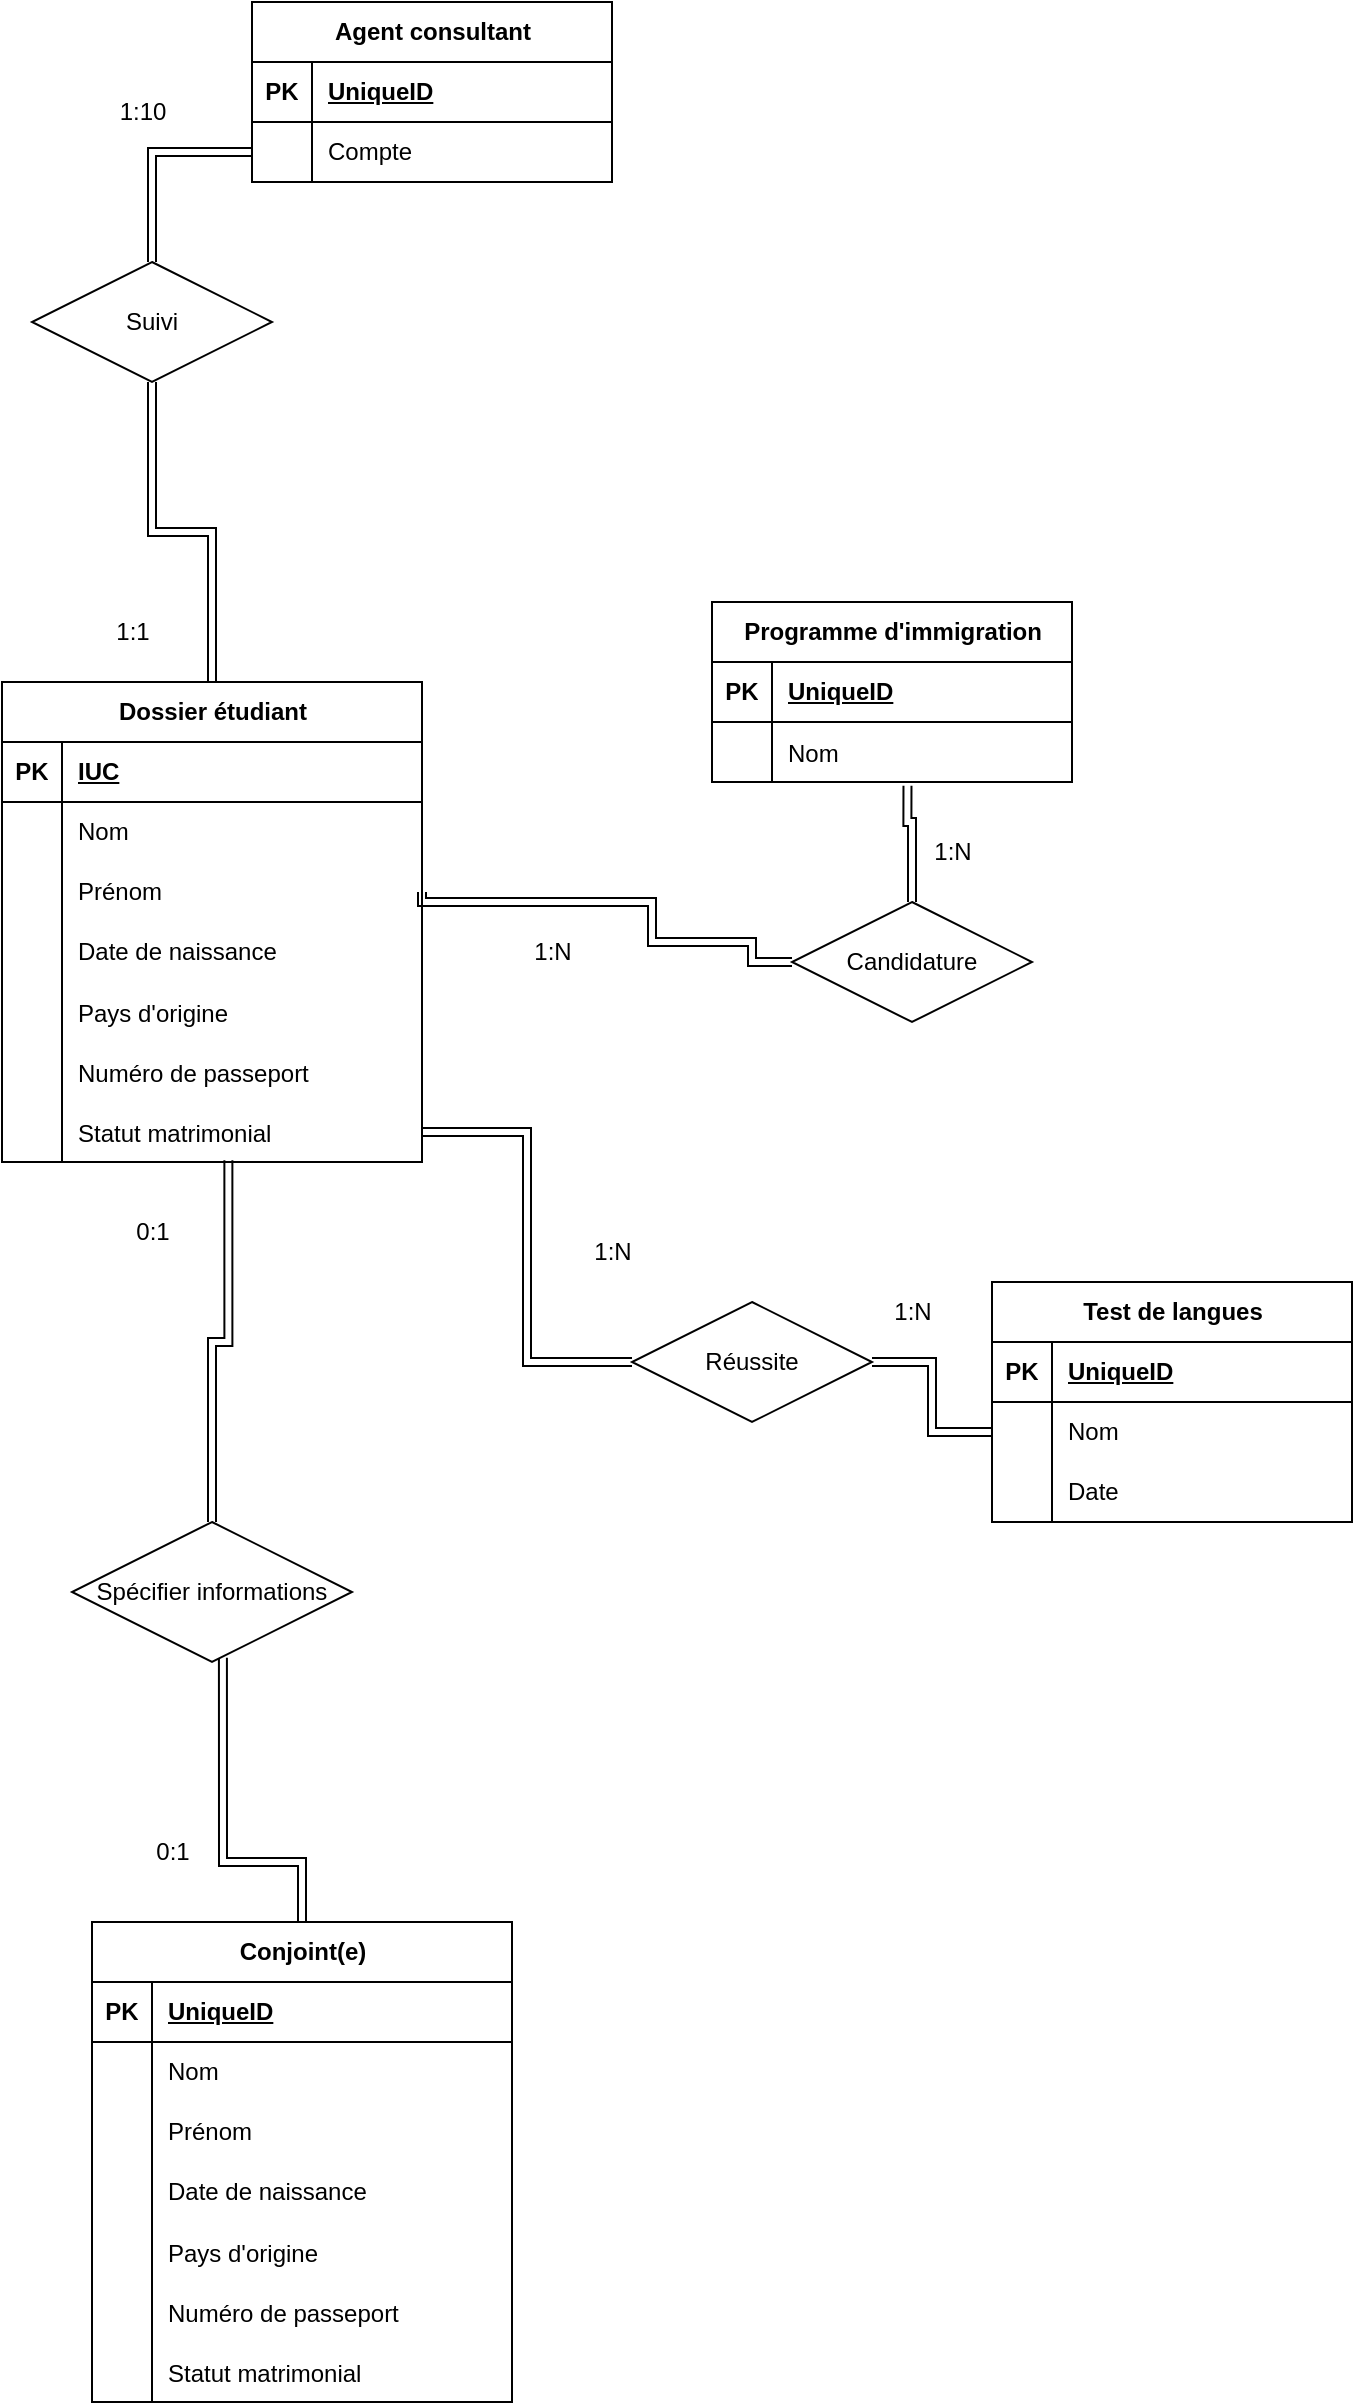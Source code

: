 <mxfile version="23.1.5" type="device">
  <diagram name="Page-1" id="6LHw1QpoeoMNpaVrn_r7">
    <mxGraphModel dx="1304" dy="760" grid="1" gridSize="10" guides="1" tooltips="1" connect="1" arrows="1" fold="1" page="1" pageScale="1" pageWidth="850" pageHeight="1100" math="0" shadow="0">
      <root>
        <mxCell id="0" />
        <mxCell id="1" parent="0" />
        <mxCell id="aFXjboMCCzBRaCECPNzV-20" value="Dossier étudiant" style="shape=table;startSize=30;container=1;collapsible=1;childLayout=tableLayout;fixedRows=1;rowLines=0;fontStyle=1;align=center;resizeLast=1;html=1;" vertex="1" parent="1">
          <mxGeometry x="25" y="440" width="210" height="240" as="geometry">
            <mxRectangle x="10" y="240" width="90" height="30" as="alternateBounds" />
          </mxGeometry>
        </mxCell>
        <mxCell id="aFXjboMCCzBRaCECPNzV-21" value="" style="shape=tableRow;horizontal=0;startSize=0;swimlaneHead=0;swimlaneBody=0;fillColor=none;collapsible=0;dropTarget=0;points=[[0,0.5],[1,0.5]];portConstraint=eastwest;top=0;left=0;right=0;bottom=1;" vertex="1" parent="aFXjboMCCzBRaCECPNzV-20">
          <mxGeometry y="30" width="210" height="30" as="geometry" />
        </mxCell>
        <mxCell id="aFXjboMCCzBRaCECPNzV-22" value="PK" style="shape=partialRectangle;connectable=0;fillColor=none;top=0;left=0;bottom=0;right=0;fontStyle=1;overflow=hidden;whiteSpace=wrap;html=1;" vertex="1" parent="aFXjboMCCzBRaCECPNzV-21">
          <mxGeometry width="30" height="30" as="geometry">
            <mxRectangle width="30" height="30" as="alternateBounds" />
          </mxGeometry>
        </mxCell>
        <mxCell id="aFXjboMCCzBRaCECPNzV-23" value="IUC" style="shape=partialRectangle;connectable=0;fillColor=none;top=0;left=0;bottom=0;right=0;align=left;spacingLeft=6;fontStyle=5;overflow=hidden;whiteSpace=wrap;html=1;" vertex="1" parent="aFXjboMCCzBRaCECPNzV-21">
          <mxGeometry x="30" width="180" height="30" as="geometry">
            <mxRectangle width="180" height="30" as="alternateBounds" />
          </mxGeometry>
        </mxCell>
        <mxCell id="aFXjboMCCzBRaCECPNzV-24" value="" style="shape=tableRow;horizontal=0;startSize=0;swimlaneHead=0;swimlaneBody=0;fillColor=none;collapsible=0;dropTarget=0;points=[[0,0.5],[1,0.5]];portConstraint=eastwest;top=0;left=0;right=0;bottom=0;" vertex="1" parent="aFXjboMCCzBRaCECPNzV-20">
          <mxGeometry y="60" width="210" height="30" as="geometry" />
        </mxCell>
        <mxCell id="aFXjboMCCzBRaCECPNzV-25" value="" style="shape=partialRectangle;connectable=0;fillColor=none;top=0;left=0;bottom=0;right=0;editable=1;overflow=hidden;whiteSpace=wrap;html=1;" vertex="1" parent="aFXjboMCCzBRaCECPNzV-24">
          <mxGeometry width="30" height="30" as="geometry">
            <mxRectangle width="30" height="30" as="alternateBounds" />
          </mxGeometry>
        </mxCell>
        <mxCell id="aFXjboMCCzBRaCECPNzV-26" value="Nom" style="shape=partialRectangle;connectable=0;fillColor=none;top=0;left=0;bottom=0;right=0;align=left;spacingLeft=6;overflow=hidden;whiteSpace=wrap;html=1;" vertex="1" parent="aFXjboMCCzBRaCECPNzV-24">
          <mxGeometry x="30" width="180" height="30" as="geometry">
            <mxRectangle width="180" height="30" as="alternateBounds" />
          </mxGeometry>
        </mxCell>
        <mxCell id="aFXjboMCCzBRaCECPNzV-27" value="" style="shape=tableRow;horizontal=0;startSize=0;swimlaneHead=0;swimlaneBody=0;fillColor=none;collapsible=0;dropTarget=0;points=[[0,0.5],[1,0.5]];portConstraint=eastwest;top=0;left=0;right=0;bottom=0;" vertex="1" parent="aFXjboMCCzBRaCECPNzV-20">
          <mxGeometry y="90" width="210" height="30" as="geometry" />
        </mxCell>
        <mxCell id="aFXjboMCCzBRaCECPNzV-28" value="" style="shape=partialRectangle;connectable=0;fillColor=none;top=0;left=0;bottom=0;right=0;editable=1;overflow=hidden;whiteSpace=wrap;html=1;" vertex="1" parent="aFXjboMCCzBRaCECPNzV-27">
          <mxGeometry width="30" height="30" as="geometry">
            <mxRectangle width="30" height="30" as="alternateBounds" />
          </mxGeometry>
        </mxCell>
        <mxCell id="aFXjboMCCzBRaCECPNzV-29" value="Prénom" style="shape=partialRectangle;connectable=0;fillColor=none;top=0;left=0;bottom=0;right=0;align=left;spacingLeft=6;overflow=hidden;whiteSpace=wrap;html=1;" vertex="1" parent="aFXjboMCCzBRaCECPNzV-27">
          <mxGeometry x="30" width="180" height="30" as="geometry">
            <mxRectangle width="180" height="30" as="alternateBounds" />
          </mxGeometry>
        </mxCell>
        <mxCell id="aFXjboMCCzBRaCECPNzV-30" value="" style="shape=tableRow;horizontal=0;startSize=0;swimlaneHead=0;swimlaneBody=0;fillColor=none;collapsible=0;dropTarget=0;points=[[0,0.5],[1,0.5]];portConstraint=eastwest;top=0;left=0;right=0;bottom=0;" vertex="1" parent="aFXjboMCCzBRaCECPNzV-20">
          <mxGeometry y="120" width="210" height="30" as="geometry" />
        </mxCell>
        <mxCell id="aFXjboMCCzBRaCECPNzV-31" value="" style="shape=partialRectangle;connectable=0;fillColor=none;top=0;left=0;bottom=0;right=0;editable=1;overflow=hidden;whiteSpace=wrap;html=1;" vertex="1" parent="aFXjboMCCzBRaCECPNzV-30">
          <mxGeometry width="30" height="30" as="geometry">
            <mxRectangle width="30" height="30" as="alternateBounds" />
          </mxGeometry>
        </mxCell>
        <mxCell id="aFXjboMCCzBRaCECPNzV-32" value="Date de naissance" style="shape=partialRectangle;connectable=0;fillColor=none;top=0;left=0;bottom=0;right=0;align=left;spacingLeft=6;overflow=hidden;whiteSpace=wrap;html=1;" vertex="1" parent="aFXjboMCCzBRaCECPNzV-30">
          <mxGeometry x="30" width="180" height="30" as="geometry">
            <mxRectangle width="180" height="30" as="alternateBounds" />
          </mxGeometry>
        </mxCell>
        <mxCell id="aFXjboMCCzBRaCECPNzV-34" value="" style="shape=tableRow;horizontal=0;startSize=0;swimlaneHead=0;swimlaneBody=0;fillColor=none;collapsible=0;dropTarget=0;points=[[0,0.5],[1,0.5]];portConstraint=eastwest;top=0;left=0;right=0;bottom=0;" vertex="1" parent="aFXjboMCCzBRaCECPNzV-20">
          <mxGeometry y="150" width="210" height="30" as="geometry" />
        </mxCell>
        <mxCell id="aFXjboMCCzBRaCECPNzV-35" value="" style="shape=partialRectangle;connectable=0;fillColor=none;top=0;left=0;bottom=0;right=0;editable=1;overflow=hidden;" vertex="1" parent="aFXjboMCCzBRaCECPNzV-34">
          <mxGeometry width="30" height="30" as="geometry">
            <mxRectangle width="30" height="30" as="alternateBounds" />
          </mxGeometry>
        </mxCell>
        <mxCell id="aFXjboMCCzBRaCECPNzV-36" value="Pays d&#39;origine" style="shape=partialRectangle;connectable=0;fillColor=none;top=0;left=0;bottom=0;right=0;align=left;spacingLeft=6;overflow=hidden;" vertex="1" parent="aFXjboMCCzBRaCECPNzV-34">
          <mxGeometry x="30" width="180" height="30" as="geometry">
            <mxRectangle width="180" height="30" as="alternateBounds" />
          </mxGeometry>
        </mxCell>
        <mxCell id="aFXjboMCCzBRaCECPNzV-37" value="" style="shape=tableRow;horizontal=0;startSize=0;swimlaneHead=0;swimlaneBody=0;fillColor=none;collapsible=0;dropTarget=0;points=[[0,0.5],[1,0.5]];portConstraint=eastwest;top=0;left=0;right=0;bottom=0;" vertex="1" parent="aFXjboMCCzBRaCECPNzV-20">
          <mxGeometry y="180" width="210" height="30" as="geometry" />
        </mxCell>
        <mxCell id="aFXjboMCCzBRaCECPNzV-38" value="" style="shape=partialRectangle;connectable=0;fillColor=none;top=0;left=0;bottom=0;right=0;editable=1;overflow=hidden;" vertex="1" parent="aFXjboMCCzBRaCECPNzV-37">
          <mxGeometry width="30" height="30" as="geometry">
            <mxRectangle width="30" height="30" as="alternateBounds" />
          </mxGeometry>
        </mxCell>
        <mxCell id="aFXjboMCCzBRaCECPNzV-39" value="Numéro de passeport" style="shape=partialRectangle;connectable=0;fillColor=none;top=0;left=0;bottom=0;right=0;align=left;spacingLeft=6;overflow=hidden;" vertex="1" parent="aFXjboMCCzBRaCECPNzV-37">
          <mxGeometry x="30" width="180" height="30" as="geometry">
            <mxRectangle width="180" height="30" as="alternateBounds" />
          </mxGeometry>
        </mxCell>
        <mxCell id="aFXjboMCCzBRaCECPNzV-40" value="" style="shape=tableRow;horizontal=0;startSize=0;swimlaneHead=0;swimlaneBody=0;fillColor=none;collapsible=0;dropTarget=0;points=[[0,0.5],[1,0.5]];portConstraint=eastwest;top=0;left=0;right=0;bottom=0;" vertex="1" parent="aFXjboMCCzBRaCECPNzV-20">
          <mxGeometry y="210" width="210" height="30" as="geometry" />
        </mxCell>
        <mxCell id="aFXjboMCCzBRaCECPNzV-41" value="" style="shape=partialRectangle;connectable=0;fillColor=none;top=0;left=0;bottom=0;right=0;editable=1;overflow=hidden;" vertex="1" parent="aFXjboMCCzBRaCECPNzV-40">
          <mxGeometry width="30" height="30" as="geometry">
            <mxRectangle width="30" height="30" as="alternateBounds" />
          </mxGeometry>
        </mxCell>
        <mxCell id="aFXjboMCCzBRaCECPNzV-42" value="Statut matrimonial" style="shape=partialRectangle;connectable=0;fillColor=none;top=0;left=0;bottom=0;right=0;align=left;spacingLeft=6;overflow=hidden;" vertex="1" parent="aFXjboMCCzBRaCECPNzV-40">
          <mxGeometry x="30" width="180" height="30" as="geometry">
            <mxRectangle width="180" height="30" as="alternateBounds" />
          </mxGeometry>
        </mxCell>
        <mxCell id="aFXjboMCCzBRaCECPNzV-43" value="Programme d&#39;immigration" style="shape=table;startSize=30;container=1;collapsible=1;childLayout=tableLayout;fixedRows=1;rowLines=0;fontStyle=1;align=center;resizeLast=1;html=1;" vertex="1" parent="1">
          <mxGeometry x="380" y="400" width="180" height="90" as="geometry" />
        </mxCell>
        <mxCell id="aFXjboMCCzBRaCECPNzV-44" value="" style="shape=tableRow;horizontal=0;startSize=0;swimlaneHead=0;swimlaneBody=0;fillColor=none;collapsible=0;dropTarget=0;points=[[0,0.5],[1,0.5]];portConstraint=eastwest;top=0;left=0;right=0;bottom=1;" vertex="1" parent="aFXjboMCCzBRaCECPNzV-43">
          <mxGeometry y="30" width="180" height="30" as="geometry" />
        </mxCell>
        <mxCell id="aFXjboMCCzBRaCECPNzV-45" value="PK" style="shape=partialRectangle;connectable=0;fillColor=none;top=0;left=0;bottom=0;right=0;fontStyle=1;overflow=hidden;whiteSpace=wrap;html=1;" vertex="1" parent="aFXjboMCCzBRaCECPNzV-44">
          <mxGeometry width="30" height="30" as="geometry">
            <mxRectangle width="30" height="30" as="alternateBounds" />
          </mxGeometry>
        </mxCell>
        <mxCell id="aFXjboMCCzBRaCECPNzV-46" value="UniqueID" style="shape=partialRectangle;connectable=0;fillColor=none;top=0;left=0;bottom=0;right=0;align=left;spacingLeft=6;fontStyle=5;overflow=hidden;whiteSpace=wrap;html=1;" vertex="1" parent="aFXjboMCCzBRaCECPNzV-44">
          <mxGeometry x="30" width="150" height="30" as="geometry">
            <mxRectangle width="150" height="30" as="alternateBounds" />
          </mxGeometry>
        </mxCell>
        <mxCell id="aFXjboMCCzBRaCECPNzV-56" value="" style="shape=tableRow;horizontal=0;startSize=0;swimlaneHead=0;swimlaneBody=0;fillColor=none;collapsible=0;dropTarget=0;points=[[0,0.5],[1,0.5]];portConstraint=eastwest;top=0;left=0;right=0;bottom=0;" vertex="1" parent="aFXjboMCCzBRaCECPNzV-43">
          <mxGeometry y="60" width="180" height="30" as="geometry" />
        </mxCell>
        <mxCell id="aFXjboMCCzBRaCECPNzV-57" value="" style="shape=partialRectangle;connectable=0;fillColor=none;top=0;left=0;bottom=0;right=0;editable=1;overflow=hidden;" vertex="1" parent="aFXjboMCCzBRaCECPNzV-56">
          <mxGeometry width="30" height="30" as="geometry">
            <mxRectangle width="30" height="30" as="alternateBounds" />
          </mxGeometry>
        </mxCell>
        <mxCell id="aFXjboMCCzBRaCECPNzV-58" value="Nom" style="shape=partialRectangle;connectable=0;fillColor=none;top=0;left=0;bottom=0;right=0;align=left;spacingLeft=6;overflow=hidden;" vertex="1" parent="aFXjboMCCzBRaCECPNzV-56">
          <mxGeometry x="30" width="150" height="30" as="geometry">
            <mxRectangle width="150" height="30" as="alternateBounds" />
          </mxGeometry>
        </mxCell>
        <mxCell id="aFXjboMCCzBRaCECPNzV-59" value="Test de langues" style="shape=table;startSize=30;container=1;collapsible=1;childLayout=tableLayout;fixedRows=1;rowLines=0;fontStyle=1;align=center;resizeLast=1;html=1;" vertex="1" parent="1">
          <mxGeometry x="520" y="740" width="180" height="120" as="geometry" />
        </mxCell>
        <mxCell id="aFXjboMCCzBRaCECPNzV-60" value="" style="shape=tableRow;horizontal=0;startSize=0;swimlaneHead=0;swimlaneBody=0;fillColor=none;collapsible=0;dropTarget=0;points=[[0,0.5],[1,0.5]];portConstraint=eastwest;top=0;left=0;right=0;bottom=1;" vertex="1" parent="aFXjboMCCzBRaCECPNzV-59">
          <mxGeometry y="30" width="180" height="30" as="geometry" />
        </mxCell>
        <mxCell id="aFXjboMCCzBRaCECPNzV-61" value="PK" style="shape=partialRectangle;connectable=0;fillColor=none;top=0;left=0;bottom=0;right=0;fontStyle=1;overflow=hidden;whiteSpace=wrap;html=1;" vertex="1" parent="aFXjboMCCzBRaCECPNzV-60">
          <mxGeometry width="30" height="30" as="geometry">
            <mxRectangle width="30" height="30" as="alternateBounds" />
          </mxGeometry>
        </mxCell>
        <mxCell id="aFXjboMCCzBRaCECPNzV-62" value="UniqueID" style="shape=partialRectangle;connectable=0;fillColor=none;top=0;left=0;bottom=0;right=0;align=left;spacingLeft=6;fontStyle=5;overflow=hidden;whiteSpace=wrap;html=1;" vertex="1" parent="aFXjboMCCzBRaCECPNzV-60">
          <mxGeometry x="30" width="150" height="30" as="geometry">
            <mxRectangle width="150" height="30" as="alternateBounds" />
          </mxGeometry>
        </mxCell>
        <mxCell id="aFXjboMCCzBRaCECPNzV-63" value="" style="shape=tableRow;horizontal=0;startSize=0;swimlaneHead=0;swimlaneBody=0;fillColor=none;collapsible=0;dropTarget=0;points=[[0,0.5],[1,0.5]];portConstraint=eastwest;top=0;left=0;right=0;bottom=0;" vertex="1" parent="aFXjboMCCzBRaCECPNzV-59">
          <mxGeometry y="60" width="180" height="30" as="geometry" />
        </mxCell>
        <mxCell id="aFXjboMCCzBRaCECPNzV-64" value="" style="shape=partialRectangle;connectable=0;fillColor=none;top=0;left=0;bottom=0;right=0;editable=1;overflow=hidden;whiteSpace=wrap;html=1;" vertex="1" parent="aFXjboMCCzBRaCECPNzV-63">
          <mxGeometry width="30" height="30" as="geometry">
            <mxRectangle width="30" height="30" as="alternateBounds" />
          </mxGeometry>
        </mxCell>
        <mxCell id="aFXjboMCCzBRaCECPNzV-65" value="Nom" style="shape=partialRectangle;connectable=0;fillColor=none;top=0;left=0;bottom=0;right=0;align=left;spacingLeft=6;overflow=hidden;whiteSpace=wrap;html=1;" vertex="1" parent="aFXjboMCCzBRaCECPNzV-63">
          <mxGeometry x="30" width="150" height="30" as="geometry">
            <mxRectangle width="150" height="30" as="alternateBounds" />
          </mxGeometry>
        </mxCell>
        <mxCell id="aFXjboMCCzBRaCECPNzV-66" value="" style="shape=tableRow;horizontal=0;startSize=0;swimlaneHead=0;swimlaneBody=0;fillColor=none;collapsible=0;dropTarget=0;points=[[0,0.5],[1,0.5]];portConstraint=eastwest;top=0;left=0;right=0;bottom=0;" vertex="1" parent="aFXjboMCCzBRaCECPNzV-59">
          <mxGeometry y="90" width="180" height="30" as="geometry" />
        </mxCell>
        <mxCell id="aFXjboMCCzBRaCECPNzV-67" value="" style="shape=partialRectangle;connectable=0;fillColor=none;top=0;left=0;bottom=0;right=0;editable=1;overflow=hidden;whiteSpace=wrap;html=1;" vertex="1" parent="aFXjboMCCzBRaCECPNzV-66">
          <mxGeometry width="30" height="30" as="geometry">
            <mxRectangle width="30" height="30" as="alternateBounds" />
          </mxGeometry>
        </mxCell>
        <mxCell id="aFXjboMCCzBRaCECPNzV-68" value="Date" style="shape=partialRectangle;connectable=0;fillColor=none;top=0;left=0;bottom=0;right=0;align=left;spacingLeft=6;overflow=hidden;whiteSpace=wrap;html=1;" vertex="1" parent="aFXjboMCCzBRaCECPNzV-66">
          <mxGeometry x="30" width="150" height="30" as="geometry">
            <mxRectangle width="150" height="30" as="alternateBounds" />
          </mxGeometry>
        </mxCell>
        <mxCell id="aFXjboMCCzBRaCECPNzV-75" value="Conjoint(e)" style="shape=table;startSize=30;container=1;collapsible=1;childLayout=tableLayout;fixedRows=1;rowLines=0;fontStyle=1;align=center;resizeLast=1;html=1;" vertex="1" parent="1">
          <mxGeometry x="70" y="1060" width="210" height="240" as="geometry">
            <mxRectangle x="10" y="240" width="90" height="30" as="alternateBounds" />
          </mxGeometry>
        </mxCell>
        <mxCell id="aFXjboMCCzBRaCECPNzV-76" value="" style="shape=tableRow;horizontal=0;startSize=0;swimlaneHead=0;swimlaneBody=0;fillColor=none;collapsible=0;dropTarget=0;points=[[0,0.5],[1,0.5]];portConstraint=eastwest;top=0;left=0;right=0;bottom=1;" vertex="1" parent="aFXjboMCCzBRaCECPNzV-75">
          <mxGeometry y="30" width="210" height="30" as="geometry" />
        </mxCell>
        <mxCell id="aFXjboMCCzBRaCECPNzV-77" value="PK" style="shape=partialRectangle;connectable=0;fillColor=none;top=0;left=0;bottom=0;right=0;fontStyle=1;overflow=hidden;whiteSpace=wrap;html=1;" vertex="1" parent="aFXjboMCCzBRaCECPNzV-76">
          <mxGeometry width="30" height="30" as="geometry">
            <mxRectangle width="30" height="30" as="alternateBounds" />
          </mxGeometry>
        </mxCell>
        <mxCell id="aFXjboMCCzBRaCECPNzV-78" value="UniqueID" style="shape=partialRectangle;connectable=0;fillColor=none;top=0;left=0;bottom=0;right=0;align=left;spacingLeft=6;fontStyle=5;overflow=hidden;whiteSpace=wrap;html=1;" vertex="1" parent="aFXjboMCCzBRaCECPNzV-76">
          <mxGeometry x="30" width="180" height="30" as="geometry">
            <mxRectangle width="180" height="30" as="alternateBounds" />
          </mxGeometry>
        </mxCell>
        <mxCell id="aFXjboMCCzBRaCECPNzV-79" value="" style="shape=tableRow;horizontal=0;startSize=0;swimlaneHead=0;swimlaneBody=0;fillColor=none;collapsible=0;dropTarget=0;points=[[0,0.5],[1,0.5]];portConstraint=eastwest;top=0;left=0;right=0;bottom=0;" vertex="1" parent="aFXjboMCCzBRaCECPNzV-75">
          <mxGeometry y="60" width="210" height="30" as="geometry" />
        </mxCell>
        <mxCell id="aFXjboMCCzBRaCECPNzV-80" value="" style="shape=partialRectangle;connectable=0;fillColor=none;top=0;left=0;bottom=0;right=0;editable=1;overflow=hidden;whiteSpace=wrap;html=1;" vertex="1" parent="aFXjboMCCzBRaCECPNzV-79">
          <mxGeometry width="30" height="30" as="geometry">
            <mxRectangle width="30" height="30" as="alternateBounds" />
          </mxGeometry>
        </mxCell>
        <mxCell id="aFXjboMCCzBRaCECPNzV-81" value="Nom" style="shape=partialRectangle;connectable=0;fillColor=none;top=0;left=0;bottom=0;right=0;align=left;spacingLeft=6;overflow=hidden;whiteSpace=wrap;html=1;" vertex="1" parent="aFXjboMCCzBRaCECPNzV-79">
          <mxGeometry x="30" width="180" height="30" as="geometry">
            <mxRectangle width="180" height="30" as="alternateBounds" />
          </mxGeometry>
        </mxCell>
        <mxCell id="aFXjboMCCzBRaCECPNzV-82" value="" style="shape=tableRow;horizontal=0;startSize=0;swimlaneHead=0;swimlaneBody=0;fillColor=none;collapsible=0;dropTarget=0;points=[[0,0.5],[1,0.5]];portConstraint=eastwest;top=0;left=0;right=0;bottom=0;" vertex="1" parent="aFXjboMCCzBRaCECPNzV-75">
          <mxGeometry y="90" width="210" height="30" as="geometry" />
        </mxCell>
        <mxCell id="aFXjboMCCzBRaCECPNzV-83" value="" style="shape=partialRectangle;connectable=0;fillColor=none;top=0;left=0;bottom=0;right=0;editable=1;overflow=hidden;whiteSpace=wrap;html=1;" vertex="1" parent="aFXjboMCCzBRaCECPNzV-82">
          <mxGeometry width="30" height="30" as="geometry">
            <mxRectangle width="30" height="30" as="alternateBounds" />
          </mxGeometry>
        </mxCell>
        <mxCell id="aFXjboMCCzBRaCECPNzV-84" value="Prénom" style="shape=partialRectangle;connectable=0;fillColor=none;top=0;left=0;bottom=0;right=0;align=left;spacingLeft=6;overflow=hidden;whiteSpace=wrap;html=1;" vertex="1" parent="aFXjboMCCzBRaCECPNzV-82">
          <mxGeometry x="30" width="180" height="30" as="geometry">
            <mxRectangle width="180" height="30" as="alternateBounds" />
          </mxGeometry>
        </mxCell>
        <mxCell id="aFXjboMCCzBRaCECPNzV-85" value="" style="shape=tableRow;horizontal=0;startSize=0;swimlaneHead=0;swimlaneBody=0;fillColor=none;collapsible=0;dropTarget=0;points=[[0,0.5],[1,0.5]];portConstraint=eastwest;top=0;left=0;right=0;bottom=0;" vertex="1" parent="aFXjboMCCzBRaCECPNzV-75">
          <mxGeometry y="120" width="210" height="30" as="geometry" />
        </mxCell>
        <mxCell id="aFXjboMCCzBRaCECPNzV-86" value="" style="shape=partialRectangle;connectable=0;fillColor=none;top=0;left=0;bottom=0;right=0;editable=1;overflow=hidden;whiteSpace=wrap;html=1;" vertex="1" parent="aFXjboMCCzBRaCECPNzV-85">
          <mxGeometry width="30" height="30" as="geometry">
            <mxRectangle width="30" height="30" as="alternateBounds" />
          </mxGeometry>
        </mxCell>
        <mxCell id="aFXjboMCCzBRaCECPNzV-87" value="Date de naissance" style="shape=partialRectangle;connectable=0;fillColor=none;top=0;left=0;bottom=0;right=0;align=left;spacingLeft=6;overflow=hidden;whiteSpace=wrap;html=1;" vertex="1" parent="aFXjboMCCzBRaCECPNzV-85">
          <mxGeometry x="30" width="180" height="30" as="geometry">
            <mxRectangle width="180" height="30" as="alternateBounds" />
          </mxGeometry>
        </mxCell>
        <mxCell id="aFXjboMCCzBRaCECPNzV-88" value="" style="shape=tableRow;horizontal=0;startSize=0;swimlaneHead=0;swimlaneBody=0;fillColor=none;collapsible=0;dropTarget=0;points=[[0,0.5],[1,0.5]];portConstraint=eastwest;top=0;left=0;right=0;bottom=0;" vertex="1" parent="aFXjboMCCzBRaCECPNzV-75">
          <mxGeometry y="150" width="210" height="30" as="geometry" />
        </mxCell>
        <mxCell id="aFXjboMCCzBRaCECPNzV-89" value="" style="shape=partialRectangle;connectable=0;fillColor=none;top=0;left=0;bottom=0;right=0;editable=1;overflow=hidden;" vertex="1" parent="aFXjboMCCzBRaCECPNzV-88">
          <mxGeometry width="30" height="30" as="geometry">
            <mxRectangle width="30" height="30" as="alternateBounds" />
          </mxGeometry>
        </mxCell>
        <mxCell id="aFXjboMCCzBRaCECPNzV-90" value="Pays d&#39;origine" style="shape=partialRectangle;connectable=0;fillColor=none;top=0;left=0;bottom=0;right=0;align=left;spacingLeft=6;overflow=hidden;" vertex="1" parent="aFXjboMCCzBRaCECPNzV-88">
          <mxGeometry x="30" width="180" height="30" as="geometry">
            <mxRectangle width="180" height="30" as="alternateBounds" />
          </mxGeometry>
        </mxCell>
        <mxCell id="aFXjboMCCzBRaCECPNzV-91" value="" style="shape=tableRow;horizontal=0;startSize=0;swimlaneHead=0;swimlaneBody=0;fillColor=none;collapsible=0;dropTarget=0;points=[[0,0.5],[1,0.5]];portConstraint=eastwest;top=0;left=0;right=0;bottom=0;" vertex="1" parent="aFXjboMCCzBRaCECPNzV-75">
          <mxGeometry y="180" width="210" height="30" as="geometry" />
        </mxCell>
        <mxCell id="aFXjboMCCzBRaCECPNzV-92" value="" style="shape=partialRectangle;connectable=0;fillColor=none;top=0;left=0;bottom=0;right=0;editable=1;overflow=hidden;" vertex="1" parent="aFXjboMCCzBRaCECPNzV-91">
          <mxGeometry width="30" height="30" as="geometry">
            <mxRectangle width="30" height="30" as="alternateBounds" />
          </mxGeometry>
        </mxCell>
        <mxCell id="aFXjboMCCzBRaCECPNzV-93" value="Numéro de passeport" style="shape=partialRectangle;connectable=0;fillColor=none;top=0;left=0;bottom=0;right=0;align=left;spacingLeft=6;overflow=hidden;" vertex="1" parent="aFXjboMCCzBRaCECPNzV-91">
          <mxGeometry x="30" width="180" height="30" as="geometry">
            <mxRectangle width="180" height="30" as="alternateBounds" />
          </mxGeometry>
        </mxCell>
        <mxCell id="aFXjboMCCzBRaCECPNzV-94" value="" style="shape=tableRow;horizontal=0;startSize=0;swimlaneHead=0;swimlaneBody=0;fillColor=none;collapsible=0;dropTarget=0;points=[[0,0.5],[1,0.5]];portConstraint=eastwest;top=0;left=0;right=0;bottom=0;" vertex="1" parent="aFXjboMCCzBRaCECPNzV-75">
          <mxGeometry y="210" width="210" height="30" as="geometry" />
        </mxCell>
        <mxCell id="aFXjboMCCzBRaCECPNzV-95" value="" style="shape=partialRectangle;connectable=0;fillColor=none;top=0;left=0;bottom=0;right=0;editable=1;overflow=hidden;" vertex="1" parent="aFXjboMCCzBRaCECPNzV-94">
          <mxGeometry width="30" height="30" as="geometry">
            <mxRectangle width="30" height="30" as="alternateBounds" />
          </mxGeometry>
        </mxCell>
        <mxCell id="aFXjboMCCzBRaCECPNzV-96" value="Statut matrimonial" style="shape=partialRectangle;connectable=0;fillColor=none;top=0;left=0;bottom=0;right=0;align=left;spacingLeft=6;overflow=hidden;" vertex="1" parent="aFXjboMCCzBRaCECPNzV-94">
          <mxGeometry x="30" width="180" height="30" as="geometry">
            <mxRectangle width="180" height="30" as="alternateBounds" />
          </mxGeometry>
        </mxCell>
        <mxCell id="aFXjboMCCzBRaCECPNzV-115" style="edgeStyle=orthogonalEdgeStyle;rounded=0;orthogonalLoop=1;jettySize=auto;html=1;entryX=0.5;entryY=0;entryDx=0;entryDy=0;exitX=0.539;exitY=0.97;exitDx=0;exitDy=0;exitPerimeter=0;shape=link;" edge="1" parent="1" source="aFXjboMCCzBRaCECPNzV-161" target="aFXjboMCCzBRaCECPNzV-75">
          <mxGeometry relative="1" as="geometry">
            <mxPoint x="300" y="765" as="sourcePoint" />
            <Array as="points">
              <mxPoint x="136" y="1030" />
              <mxPoint x="175" y="1030" />
            </Array>
          </mxGeometry>
        </mxCell>
        <mxCell id="aFXjboMCCzBRaCECPNzV-116" value="Agent consultant" style="shape=table;startSize=30;container=1;collapsible=1;childLayout=tableLayout;fixedRows=1;rowLines=0;fontStyle=1;align=center;resizeLast=1;html=1;" vertex="1" parent="1">
          <mxGeometry x="150" y="100" width="180" height="90" as="geometry" />
        </mxCell>
        <mxCell id="aFXjboMCCzBRaCECPNzV-117" value="" style="shape=tableRow;horizontal=0;startSize=0;swimlaneHead=0;swimlaneBody=0;fillColor=none;collapsible=0;dropTarget=0;points=[[0,0.5],[1,0.5]];portConstraint=eastwest;top=0;left=0;right=0;bottom=1;" vertex="1" parent="aFXjboMCCzBRaCECPNzV-116">
          <mxGeometry y="30" width="180" height="30" as="geometry" />
        </mxCell>
        <mxCell id="aFXjboMCCzBRaCECPNzV-118" value="PK" style="shape=partialRectangle;connectable=0;fillColor=none;top=0;left=0;bottom=0;right=0;fontStyle=1;overflow=hidden;whiteSpace=wrap;html=1;" vertex="1" parent="aFXjboMCCzBRaCECPNzV-117">
          <mxGeometry width="30" height="30" as="geometry">
            <mxRectangle width="30" height="30" as="alternateBounds" />
          </mxGeometry>
        </mxCell>
        <mxCell id="aFXjboMCCzBRaCECPNzV-119" value="UniqueID" style="shape=partialRectangle;connectable=0;fillColor=none;top=0;left=0;bottom=0;right=0;align=left;spacingLeft=6;fontStyle=5;overflow=hidden;whiteSpace=wrap;html=1;" vertex="1" parent="aFXjboMCCzBRaCECPNzV-117">
          <mxGeometry x="30" width="150" height="30" as="geometry">
            <mxRectangle width="150" height="30" as="alternateBounds" />
          </mxGeometry>
        </mxCell>
        <mxCell id="aFXjboMCCzBRaCECPNzV-120" value="" style="shape=tableRow;horizontal=0;startSize=0;swimlaneHead=0;swimlaneBody=0;fillColor=none;collapsible=0;dropTarget=0;points=[[0,0.5],[1,0.5]];portConstraint=eastwest;top=0;left=0;right=0;bottom=0;" vertex="1" parent="aFXjboMCCzBRaCECPNzV-116">
          <mxGeometry y="60" width="180" height="30" as="geometry" />
        </mxCell>
        <mxCell id="aFXjboMCCzBRaCECPNzV-121" value="" style="shape=partialRectangle;connectable=0;fillColor=none;top=0;left=0;bottom=0;right=0;editable=1;overflow=hidden;whiteSpace=wrap;html=1;" vertex="1" parent="aFXjboMCCzBRaCECPNzV-120">
          <mxGeometry width="30" height="30" as="geometry">
            <mxRectangle width="30" height="30" as="alternateBounds" />
          </mxGeometry>
        </mxCell>
        <mxCell id="aFXjboMCCzBRaCECPNzV-122" value="Compte" style="shape=partialRectangle;connectable=0;fillColor=none;top=0;left=0;bottom=0;right=0;align=left;spacingLeft=6;overflow=hidden;whiteSpace=wrap;html=1;" vertex="1" parent="aFXjboMCCzBRaCECPNzV-120">
          <mxGeometry x="30" width="150" height="30" as="geometry">
            <mxRectangle width="150" height="30" as="alternateBounds" />
          </mxGeometry>
        </mxCell>
        <mxCell id="aFXjboMCCzBRaCECPNzV-129" style="edgeStyle=orthogonalEdgeStyle;rounded=0;orthogonalLoop=1;jettySize=auto;html=1;exitX=0.5;exitY=1;exitDx=0;exitDy=0;entryX=0.5;entryY=0;entryDx=0;entryDy=0;shape=link;" edge="1" parent="1" source="aFXjboMCCzBRaCECPNzV-131" target="aFXjboMCCzBRaCECPNzV-20">
          <mxGeometry relative="1" as="geometry">
            <mxPoint x="130" y="360" as="targetPoint" />
          </mxGeometry>
        </mxCell>
        <mxCell id="aFXjboMCCzBRaCECPNzV-130" value="" style="edgeStyle=orthogonalEdgeStyle;rounded=0;orthogonalLoop=1;jettySize=auto;html=1;exitX=0;exitY=0.5;exitDx=0;exitDy=0;entryX=0.5;entryY=0;entryDx=0;entryDy=0;shape=link;" edge="1" parent="1" source="aFXjboMCCzBRaCECPNzV-120" target="aFXjboMCCzBRaCECPNzV-131">
          <mxGeometry relative="1" as="geometry">
            <mxPoint x="330" y="235" as="sourcePoint" />
            <mxPoint x="165" y="440" as="targetPoint" />
          </mxGeometry>
        </mxCell>
        <mxCell id="aFXjboMCCzBRaCECPNzV-131" value="Suivi" style="shape=rhombus;perimeter=rhombusPerimeter;whiteSpace=wrap;html=1;align=center;" vertex="1" parent="1">
          <mxGeometry x="40" y="230" width="120" height="60" as="geometry" />
        </mxCell>
        <mxCell id="aFXjboMCCzBRaCECPNzV-150" style="edgeStyle=orthogonalEdgeStyle;rounded=0;orthogonalLoop=1;jettySize=auto;html=1;exitX=1;exitY=0.5;exitDx=0;exitDy=0;entryX=0;entryY=0.5;entryDx=0;entryDy=0;shape=link;" edge="1" parent="1" source="aFXjboMCCzBRaCECPNzV-152" target="aFXjboMCCzBRaCECPNzV-63">
          <mxGeometry relative="1" as="geometry" />
        </mxCell>
        <mxCell id="aFXjboMCCzBRaCECPNzV-151" value="" style="edgeStyle=orthogonalEdgeStyle;rounded=0;orthogonalLoop=1;jettySize=auto;html=1;entryX=0;entryY=0.5;entryDx=0;entryDy=0;exitX=1;exitY=0.5;exitDx=0;exitDy=0;shape=link;" edge="1" parent="1" source="aFXjboMCCzBRaCECPNzV-40" target="aFXjboMCCzBRaCECPNzV-152">
          <mxGeometry relative="1" as="geometry">
            <mxPoint x="235" y="515" as="sourcePoint" />
            <mxPoint x="530" y="655" as="targetPoint" />
          </mxGeometry>
        </mxCell>
        <mxCell id="aFXjboMCCzBRaCECPNzV-152" value="Réussite" style="shape=rhombus;perimeter=rhombusPerimeter;whiteSpace=wrap;html=1;align=center;" vertex="1" parent="1">
          <mxGeometry x="340" y="750" width="120" height="60" as="geometry" />
        </mxCell>
        <mxCell id="aFXjboMCCzBRaCECPNzV-153" style="edgeStyle=orthogonalEdgeStyle;rounded=0;orthogonalLoop=1;jettySize=auto;html=1;exitX=0.5;exitY=0;exitDx=0;exitDy=0;entryX=0.543;entryY=1.061;entryDx=0;entryDy=0;entryPerimeter=0;shape=link;" edge="1" parent="1" source="aFXjboMCCzBRaCECPNzV-155" target="aFXjboMCCzBRaCECPNzV-56">
          <mxGeometry relative="1" as="geometry">
            <Array as="points">
              <mxPoint x="480" y="510" />
              <mxPoint x="478" y="510" />
            </Array>
          </mxGeometry>
        </mxCell>
        <mxCell id="aFXjboMCCzBRaCECPNzV-154" value="" style="edgeStyle=orthogonalEdgeStyle;rounded=0;orthogonalLoop=1;jettySize=auto;html=1;exitX=1;exitY=0.5;exitDx=0;exitDy=0;entryX=0;entryY=0.5;entryDx=0;entryDy=0;shape=link;" edge="1" parent="1" source="aFXjboMCCzBRaCECPNzV-27" target="aFXjboMCCzBRaCECPNzV-155">
          <mxGeometry relative="1" as="geometry">
            <mxPoint x="218" y="630" as="sourcePoint" />
            <mxPoint x="398" y="322" as="targetPoint" />
            <Array as="points">
              <mxPoint x="235" y="550" />
              <mxPoint x="350" y="550" />
              <mxPoint x="350" y="570" />
              <mxPoint x="400" y="570" />
              <mxPoint x="400" y="580" />
            </Array>
          </mxGeometry>
        </mxCell>
        <mxCell id="aFXjboMCCzBRaCECPNzV-155" value="Candidature" style="shape=rhombus;perimeter=rhombusPerimeter;whiteSpace=wrap;html=1;align=center;" vertex="1" parent="1">
          <mxGeometry x="420" y="550" width="120" height="60" as="geometry" />
        </mxCell>
        <mxCell id="aFXjboMCCzBRaCECPNzV-157" value="1:N" style="text;html=1;align=center;verticalAlign=middle;resizable=0;points=[];autosize=1;strokeColor=none;fillColor=none;" vertex="1" parent="1">
          <mxGeometry x="310" y="710" width="40" height="30" as="geometry" />
        </mxCell>
        <mxCell id="aFXjboMCCzBRaCECPNzV-160" value="" style="edgeStyle=orthogonalEdgeStyle;rounded=0;orthogonalLoop=1;jettySize=auto;html=1;entryX=0.5;entryY=0;entryDx=0;entryDy=0;exitX=0.539;exitY=0.97;exitDx=0;exitDy=0;exitPerimeter=0;curved=1;shape=link;" edge="1" parent="1" source="aFXjboMCCzBRaCECPNzV-40" target="aFXjboMCCzBRaCECPNzV-161">
          <mxGeometry relative="1" as="geometry">
            <mxPoint x="173" y="869" as="sourcePoint" />
            <mxPoint x="175" y="1000" as="targetPoint" />
          </mxGeometry>
        </mxCell>
        <mxCell id="aFXjboMCCzBRaCECPNzV-161" value="Spécifier informations" style="shape=rhombus;perimeter=rhombusPerimeter;whiteSpace=wrap;html=1;align=center;" vertex="1" parent="1">
          <mxGeometry x="60" y="860" width="140" height="70" as="geometry" />
        </mxCell>
        <mxCell id="aFXjboMCCzBRaCECPNzV-162" value="0:1" style="text;html=1;align=center;verticalAlign=middle;resizable=0;points=[];autosize=1;strokeColor=none;fillColor=none;" vertex="1" parent="1">
          <mxGeometry x="80" y="700" width="40" height="30" as="geometry" />
        </mxCell>
        <mxCell id="aFXjboMCCzBRaCECPNzV-163" value="0:1" style="text;html=1;align=center;verticalAlign=middle;resizable=0;points=[];autosize=1;strokeColor=none;fillColor=none;" vertex="1" parent="1">
          <mxGeometry x="90" y="1010" width="40" height="30" as="geometry" />
        </mxCell>
        <mxCell id="aFXjboMCCzBRaCECPNzV-164" value="1:N" style="text;html=1;align=center;verticalAlign=middle;resizable=0;points=[];autosize=1;strokeColor=none;fillColor=none;" vertex="1" parent="1">
          <mxGeometry x="460" y="740" width="40" height="30" as="geometry" />
        </mxCell>
        <mxCell id="aFXjboMCCzBRaCECPNzV-165" value="1:N" style="text;html=1;align=center;verticalAlign=middle;resizable=0;points=[];autosize=1;strokeColor=none;fillColor=none;" vertex="1" parent="1">
          <mxGeometry x="280" y="560" width="40" height="30" as="geometry" />
        </mxCell>
        <mxCell id="aFXjboMCCzBRaCECPNzV-166" value="1:N" style="text;html=1;align=center;verticalAlign=middle;resizable=0;points=[];autosize=1;strokeColor=none;fillColor=none;" vertex="1" parent="1">
          <mxGeometry x="480" y="510" width="40" height="30" as="geometry" />
        </mxCell>
        <mxCell id="aFXjboMCCzBRaCECPNzV-167" value="1:10" style="text;html=1;align=center;verticalAlign=middle;resizable=0;points=[];autosize=1;strokeColor=none;fillColor=none;" vertex="1" parent="1">
          <mxGeometry x="70" y="140" width="50" height="30" as="geometry" />
        </mxCell>
        <mxCell id="aFXjboMCCzBRaCECPNzV-168" value="1:1" style="text;html=1;align=center;verticalAlign=middle;resizable=0;points=[];autosize=1;strokeColor=none;fillColor=none;" vertex="1" parent="1">
          <mxGeometry x="70" y="400" width="40" height="30" as="geometry" />
        </mxCell>
      </root>
    </mxGraphModel>
  </diagram>
</mxfile>
